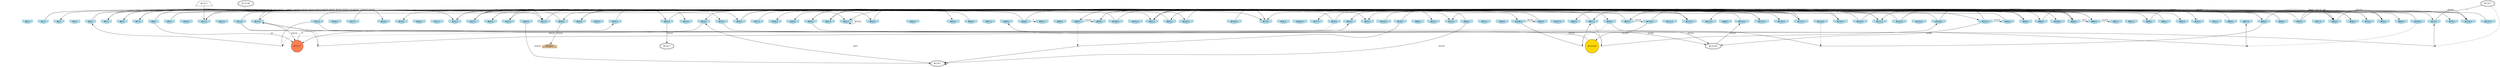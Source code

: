 digraph G {
node[shape = circle]
rankInputs [style = invisible]
rankOutputs [style = invisible]
rankInputs -> rankOutputs [color=invis]
0 [label="#0:1", style = filled, shape = invhouse, color=lightblue]
1 [label="#1:1", style = filled, shape = invhouse, color=lightblue]
2 [label="#2:1", style = filled, shape = invhouse, color=lightblue]
3 [label="#3:1", style = filled, shape = invhouse, color=lightblue]
4 [label="#4:1", style = filled, shape = invhouse, color=lightblue]
5 [label="#5:1", style = filled, shape = invhouse, color=lightblue]
6 [label="#6:1", style = filled, shape = invhouse, color=lightblue]
7 [label="#7:1", style = filled, shape = invhouse, color=lightblue]
8 [label="#8:1", style = filled, shape = invhouse, color=lightblue]
9 [label="#9:1", style = filled, shape = invhouse, color=lightblue]
10 [label="#10:1", style = filled, shape = invhouse, color=lightblue]
11 [label="#11:1", style = filled, shape = invhouse, color=lightblue]
12 [label="#12:1", style = filled, shape = invhouse, color=lightblue]
13 [label="#13:1", style = filled, shape = invhouse, color=lightblue]
14 [label="#14:1", style = filled, shape = invhouse, color=lightblue]
15 [label="#15:1", style = filled, shape = invhouse, color=lightblue]
16 [label="#16:1", style = filled, shape = invhouse, color=lightblue]
17 [label="#17:1", style = filled, shape = invhouse, color=lightblue]
18 [label="#18:1", style = filled, shape = invhouse, color=lightblue]
19 [label="#19:1", style = filled, shape = invhouse, color=lightblue]
20 [label="#20:1", style = filled, shape = invhouse, color=lightblue]
21 [label="#21:1", style = filled, shape = invhouse, color=lightblue]
22 [label="#22:1", style = filled, shape = invhouse, color=lightblue]
23 [label="#23:1", style = filled, shape = invhouse, color=lightblue]
24 [label="#24:1", style = filled, shape = invhouse, color=lightblue]
25 [label="#25:1", style = filled, shape = invhouse, color=lightblue]
26 [label="#26:1", style = filled, shape = invhouse, color=lightblue]
27 [label="#27:1", style = filled, shape = invhouse, color=lightblue]
28 [label="#28:1", style = filled, shape = invhouse, color=lightblue]
29 [label="#29:1", style = filled, shape = invhouse, color=lightblue]
30 [label="#30:1", style = filled, shape = invhouse, color=lightblue]
31 [label="#31:1", style = filled, shape = invhouse, color=lightblue]
32 [label="#32:1", style = filled, shape = invhouse, color=lightblue]
33 [label="#33:1", style = filled, shape = invhouse, color=lightblue]
34 [label="#34:1", style = filled, shape = invhouse, color=lightblue]
35 [label="#35:1", style = filled, shape = invhouse, color=lightblue]
36 [label="#36:1", style = filled, shape = invhouse, color=lightblue]
37 [label="#37:1", style = filled, shape = invhouse, color=lightblue]
38 [label="#38:1", style = filled, shape = invhouse, color=lightblue]
39 [label="#39:1", style = filled, shape = invhouse, color=lightblue]
40 [label="#40:1", style = filled, shape = invhouse, color=lightblue]
41 [label="#41:1", style = filled, shape = invhouse, color=lightblue]
42 [label="#42:1", style = filled, shape = invhouse, color=lightblue]
43 [label="#43:1", style = filled, shape = invhouse, color=lightblue]
44 [label="#44:1", style = filled, shape = invhouse, color=lightblue]
45 [label="#45:1", style = filled, shape = invhouse, color=lightblue]
46 [label="#46:1", style = filled, shape = invhouse, color=lightblue]
47 [label="#47:1", style = filled, shape = invhouse, color=lightblue]
48 [label="#48:1", style = filled, shape = invhouse, color=lightblue]
49 [label="#49:1", style = filled, shape = invhouse, color=lightblue]
50 [label="#50:1", style = filled, shape = invhouse, color=lightblue]
51 [label="#51:1", style = filled, shape = invhouse, color=lightblue]
52 [label="#52:1", style = filled, shape = invhouse, color=lightblue]
53 [label="#53:1", style = filled, shape = invhouse, color=lightblue]
54 [label="#54:1", style = filled, shape = invhouse, color=lightblue]
55 [label="#55:1", style = filled, shape = invhouse, color=lightblue]
56 [label="#56:1", style = filled, shape = invhouse, color=lightblue]
57 [label="#57:1", style = filled, shape = invhouse, color=lightblue]
58 [label="#58:1", style = filled, shape = invhouse, color=lightblue]
59 [label="#59:1", style = filled, shape = invhouse, color=lightblue]
60 [label="#60:1", style = filled, shape = invhouse, color=lightblue]
61 [label="#61:1", style = filled, shape = invhouse, color=lightblue]
62 [label="#62:1", style = filled, shape = invhouse, color=lightblue]
63 [label="#63:1", style = filled, shape = invhouse, color=lightblue]
64 [label="#64:1", style = filled, shape = invhouse, color=lightblue]
65 [label="#65:1", style = filled, shape = invhouse, color=lightblue]
66 [label="#66:1", style = filled, shape = invhouse, color=lightblue]
67 [label="#67:1", style = filled, shape = invhouse, color=lightblue]
68 [label="#68:1", style = filled, shape = invhouse, color=lightblue]
69 [label="#69:1", style = filled, shape = invhouse, color=lightblue]
70 [label="#70:1", style = filled, shape = invhouse, color=lightblue]
71 [label="#71:1", style = filled, shape = invhouse, color=lightblue]
72 [label="#72:1", style = filled, shape = invhouse, color=lightblue]
73 [label="#73:1", style = filled, shape = invhouse, color=lightblue]
74 [label="#74:1", style = filled, shape = invhouse, color=lightblue]
75 [label="#75:1", style = filled, shape = invhouse, color=lightblue]
76 [label="#76:1", style = filled, shape = invhouse, color=lightblue]
77 [label="#77:1", style = filled, shape = invhouse, color=lightblue]
78 [label="#78:1", style = filled, shape = invhouse, color=lightblue]
79 [label="#79:1", style = filled, shape = invhouse, color=lightblue]
80 [label="#80:1", style = filled, shape = invhouse, color=lightblue]
81 [label="#81:1", style = filled, shape = invhouse, color=lightblue]
82 [label="#82:1", style = filled, shape = invhouse, color=lightblue]
83 [label="#83:1", style = filled, shape = invhouse, color=lightblue]
84 [label="#84:1", style = filled, shape = invhouse, color=lightblue]
85 [label="#85:1", style = filled, shape = invhouse, color=lightblue]
86 [label="#86:1", style = filled, shape = invhouse, color=lightblue]
87 [label="#87:1", style = filled, shape = invhouse, color=lightblue]
88 [label="#88:1", style = filled, shape = invhouse, color=lightblue]
89 [label="#89:1", style = filled, shape = invhouse, color=lightblue]
90 [label="#90:1", style = filled, shape = invhouse, color=lightblue]
91 [label="#91:1", style = filled, shape = invhouse, color=lightblue]
92 [label="#92:1", style = filled, shape = invhouse, color=lightblue]
93 [label="#93:1", style = filled, shape = invhouse, color=lightblue]
94 [label="#94:1", style = filled, shape = invhouse, color=lightblue]
95 [label="#95:1", style = filled, shape = invhouse, color=lightblue]
96 [label="#96:1", style = filled, shape = invhouse, color=lightblue]
97 [label="#97:1", style = filled, shape = invhouse, color=lightblue]
98 [label="#98:1", style = filled, shape = invhouse, color=lightblue]
99 [label="#99:1", style = filled, shape = invhouse, color=lightblue]
100 [label="#100:1", style = filled, shape = invhouse, color=lightblue]
101 [label="#101:1", style = filled, shape = invhouse, color=lightblue]
102 [label="#102:1", style = filled, shape = invhouse, color=lightblue]
103 [label="#103:1", style = filled, shape = invhouse, color=lightblue]
104 [label="#104:1", style = filled, shape = invhouse, color=lightblue]
105 [label="#105:1", style = filled, shape = invhouse, color=lightblue]
106 [label="#106:1", style = filled, shape = invhouse, color=lightblue]
107 [label="#107:1", style = filled, shape = invhouse, color=lightblue]
108 [label="#108:1", style = filled, shape = invhouse, color=lightblue]
109 [label="#109:1", style = filled, shape = invhouse, color=lightblue]
110 [label="#110:1", style = filled, shape = invhouse, color=lightblue]
111 [label="#111:1", style = filled, shape = invhouse, color=lightblue]
112 [label="#112:1", style = filled, shape = invhouse, color=lightblue]
113 [label="#113:1", style = filled, shape = invhouse, color=lightblue]
114 [label="#114:1", style = filled, shape = invhouse, color=lightblue]
115 [label="#115:1", style = filled, shape = invhouse, color=lightblue]
116 [label="#116:1", style = filled, shape = invhouse, color=lightblue]
117 [label="#117:1", style = filled, shape = invhouse, color=lightblue]
118 [label="#118:1", style = filled, shape = invhouse, color=lightblue]
119 [label="#119:1", style = filled, shape = invhouse, color=lightblue]
120 [label="#120:1", style = filled, shape = invhouse, color=lightblue]
121 [label="#121:1", style = filled, shape = invhouse, color=lightblue]
122 [label="#122:1", style = filled, shape = invhouse, color=lightblue]
123 [label="#123:1", style = filled, shape = invhouse, color=lightblue]
124 [label="#124:1", style = filled, shape = invhouse, color=lightblue]
125 [label="#125:1", style = filled, shape = invhouse, color=lightblue]
126 [label="#126:1", style = filled, shape = invhouse, color=lightblue]
127 [label="#127:1", style = filled, shape = invhouse, color=lightblue]
128 [label="#128:1", style = filled, shape = house, color=tan]
129 [label="#129:49", shape = doubleoctagon]
130 [label="#130:49", style = filled, fillcolor = gold]
131 [label="#131:7", style = filled, fillcolor = coral]
132 [label="#132:7", shape = trapezium]
133 [label="#133:49", shape = doubleoctagon]
134 [label="#134:7", shape = doubleoctagon]
135 [label="#135:1", shape = doubleoctagon]
136 [label="#136:7", shape = doubleoctagon]
28 -> 128 [label = "65535"]
84 -> 28 [label = "65535"]
65 -> 61 [label = "65535"]
1 -> 94 [label = "65535"]
68 -> 91 [label = "65535"]
41 -> 125 [label = "65535"]
24 -> 119 [label = "65535"]
15 -> 93 [label = "65535"]
42 -> 42 [label = "65535"]
117 -> 24 [label = "65535"]
133 -> 35 [label = "65535"]
63 -> 110 [label = "65535"]
25 -> 33 [label = "65535"]
17 -> 83 [label = "65535"]
92 -> 75 [label = "65535"]
32 -> 134 [label = "65535"]
27 -> 55 [label = "65535"]
70 -> 74 [label = "65535"]
82 -> 5 [label = "65535"]
119 -> 75 [label = "65535"]
13 -> 18 [label = "65535"]
66 -> 55 [label = "65535"]
122 -> 6 [label = "65535"]
6 -> 112 [label = "65535"]
5 -> 36 [label = "65535"]
28 -> 25 [label = "65535"]
40 -> 129 [label = "65535"]
106 -> 59 [label = "65535"]
132 -> 11 [label = "65535"]
34 -> 131 [label = "65535"]
100 -> 115 [label = "65535"]
93 -> 95 [label = "65535"]
23 -> 27 [label = "65535"]
22 -> 32 [label = "65535"]
89 -> 85 [label = "65535"]
86 -> 81 [label = "65535"]
120 -> 60 [label = "65535"]
138 [shape = point]
109 -> 138 [style = dashed]
62 -> 138 [dir = none]
138 -> 67
99 -> 90 [label = "65535"]
69 -> 42 [label = "65535"]
125 -> 65 [label = "65535"]
139 [shape = point]
61 -> 139 [style = dashed]
15 -> 139 [dir = none]
139 -> 124
130 -> 48 [label = "65535"]
43 -> 112 [label = "65535"]
78 -> 22 [label = "65535"]
86 -> 54 [label = "65535"]
70 -> 77 [label = "8191"]
1 -> 85 [label = "65535"]
31 -> 62 [label = "2047"]
32 -> 102 [label = "65535"]
56 -> 90 [label = "16383"]
61 -> 7 [label = "4095"]
136 -> 34 [label = "2047"]
140 [shape = point]
135 -> 140 [style = dashed]
13 -> 140 [dir = none]
140 -> 73
109 -> 23 [label = "65535"]
102 -> 117 [label = "65535"]
141 [shape = point]
62 -> 141 [style = dashed]
106 -> 141 [dir = none]
141 -> 61
125 -> 129 [label = "16383"]
46 -> 22 [label = "8191"]
78 -> 66 [label = "255"]
142 [shape = point]
118 -> 142 [style = dashed]
68 -> 142 [dir = none]
142 -> 14
37 -> 126 [label = "2047"]
79 -> 52 [label = "1023"]
49 -> 7 [label = "65535"]
26 -> 136 [label = "65535"]
122 -> 89 [label = "65535"]
59 -> 99 [label = "65535"]
88 -> 50 [label = "65535"]
91 -> 116 [label = "32767"]
105 -> 85 [label = "65535"]
126 -> 11 [label = "63"]
100 -> 2 [label = "65535"]
129 -> 114 [label = "65535"]
94 -> 29 [label = "65535"]
85 -> 86 [label = "1023"]
143 [shape = point]
99 -> 143 [style = dashed]
79 -> 143 [dir = none]
143 -> 136
103 -> 95 [label = "511"]
35 -> 129 [label = "16383"]
117 -> 5 [label = "65535"]
68 -> 93 [label = "255"]
124 -> 72 [label = "65535"]
4 -> 86 [label = "15"]
144 [shape = point]
14 -> 144 [style = dashed]
13 -> 144 [dir = none]
144 -> 54
94 -> 40 [label = "65535"]
114 -> 14 [label = "255"]
8 -> 22 [label = "65535"]
110 -> 130 [label = "65535"]
23 -> 43 [label = "65535"]
8 -> 131 [label = "63"]
117 -> 61 [label = "127"]
124 -> 41 [label = "31"]
56 -> 136 [label = "65535"]
11 -> 88 [label = "65535"]
23 -> 96 [label = "65535"]
40 -> 68 [label = "3"]
120 -> 72 [label = "65535"]
115 -> 34 [label = "65535"]
73 -> 126 [label = "65535"]
127 -> 90 [label = "65535"]
49 -> 97 [label = "3"]
36 -> 45 [label = "3"]
63 -> 19 [label = "65535"]
49 -> 73 [label = "65535"]
14 -> 53 [label = "65535"]
109 -> 92 [label = "3"]
125 -> 121 [label = "65535"]
136 -> 136 [label = "3"]
14 -> 131 [label = "65535"]
122 -> 108 [label = "65535"]
8 -> 106 [label = "15"]
68 -> 63 [label = "3"]
70 -> 93 [label = "65535"]
145 [shape = point]
78 -> 145 [style = dashed]
15 -> 145 [dir = none]
145 -> 4
9 -> 27 [label = "3"]
69 -> 7 [label = "7"]
72 -> 39 [label = "65535"]
110 -> 112 [label = "65535"]
29 -> 75 [label = "65535"]
135 -> 53 [label = "1"]
36 -> 117 [label = "65535"]
4 -> 91 [label = "65535"]
92 -> 38 [label = "1"]
121 -> 91 [label = "65535"]
7 -> 121 [label = "1"]
9 -> 42 [label = "1"]
131 -> 31 [label = "1"]
85 -> 113 [label = "65535"]
{
	rank = same
	rankdir = TB
	rankInputs -> 0 -> 1 -> 2 -> 3 -> 4 -> 5 -> 6 -> 7 -> 8 -> 9 -> 10 -> 11 -> 12 -> 13 -> 14 -> 15 -> 16 -> 17 -> 18 -> 19 -> 20 -> 21 -> 22 -> 23 -> 24 -> 25 -> 26 -> 27 -> 28 -> 29 -> 30 -> 31 -> 32 -> 33 -> 34 -> 35 -> 36 -> 37 -> 38 -> 39 -> 40 -> 41 -> 42 -> 43 -> 44 -> 45 -> 46 -> 47 -> 48 -> 49 -> 50 -> 51 -> 52 -> 53 -> 54 -> 55 -> 56 -> 57 -> 58 -> 59 -> 60 -> 61 -> 62 -> 63 -> 64 -> 65 -> 66 -> 67 -> 68 -> 69 -> 70 -> 71 -> 72 -> 73 -> 74 -> 75 -> 76 -> 77 -> 78 -> 79 -> 80 -> 81 -> 82 -> 83 -> 84 -> 85 -> 86 -> 87 -> 88 -> 89 -> 90 -> 91 -> 92 -> 93 -> 94 -> 95 -> 96 -> 97 -> 98 -> 99 -> 100 -> 101 -> 102 -> 103 -> 104 -> 105 -> 106 -> 107 -> 108 -> 109 -> 110 -> 111 -> 112 -> 113 -> 114 -> 115 -> 116 -> 117 -> 118 -> 119 -> 120 -> 121 -> 122 -> 123 -> 124 -> 125 -> 126 -> 127 [style = invis]
}
{
	rank = same
	rankdir = TB
	rankOutputs -> 128 [style = invis]
}
}
